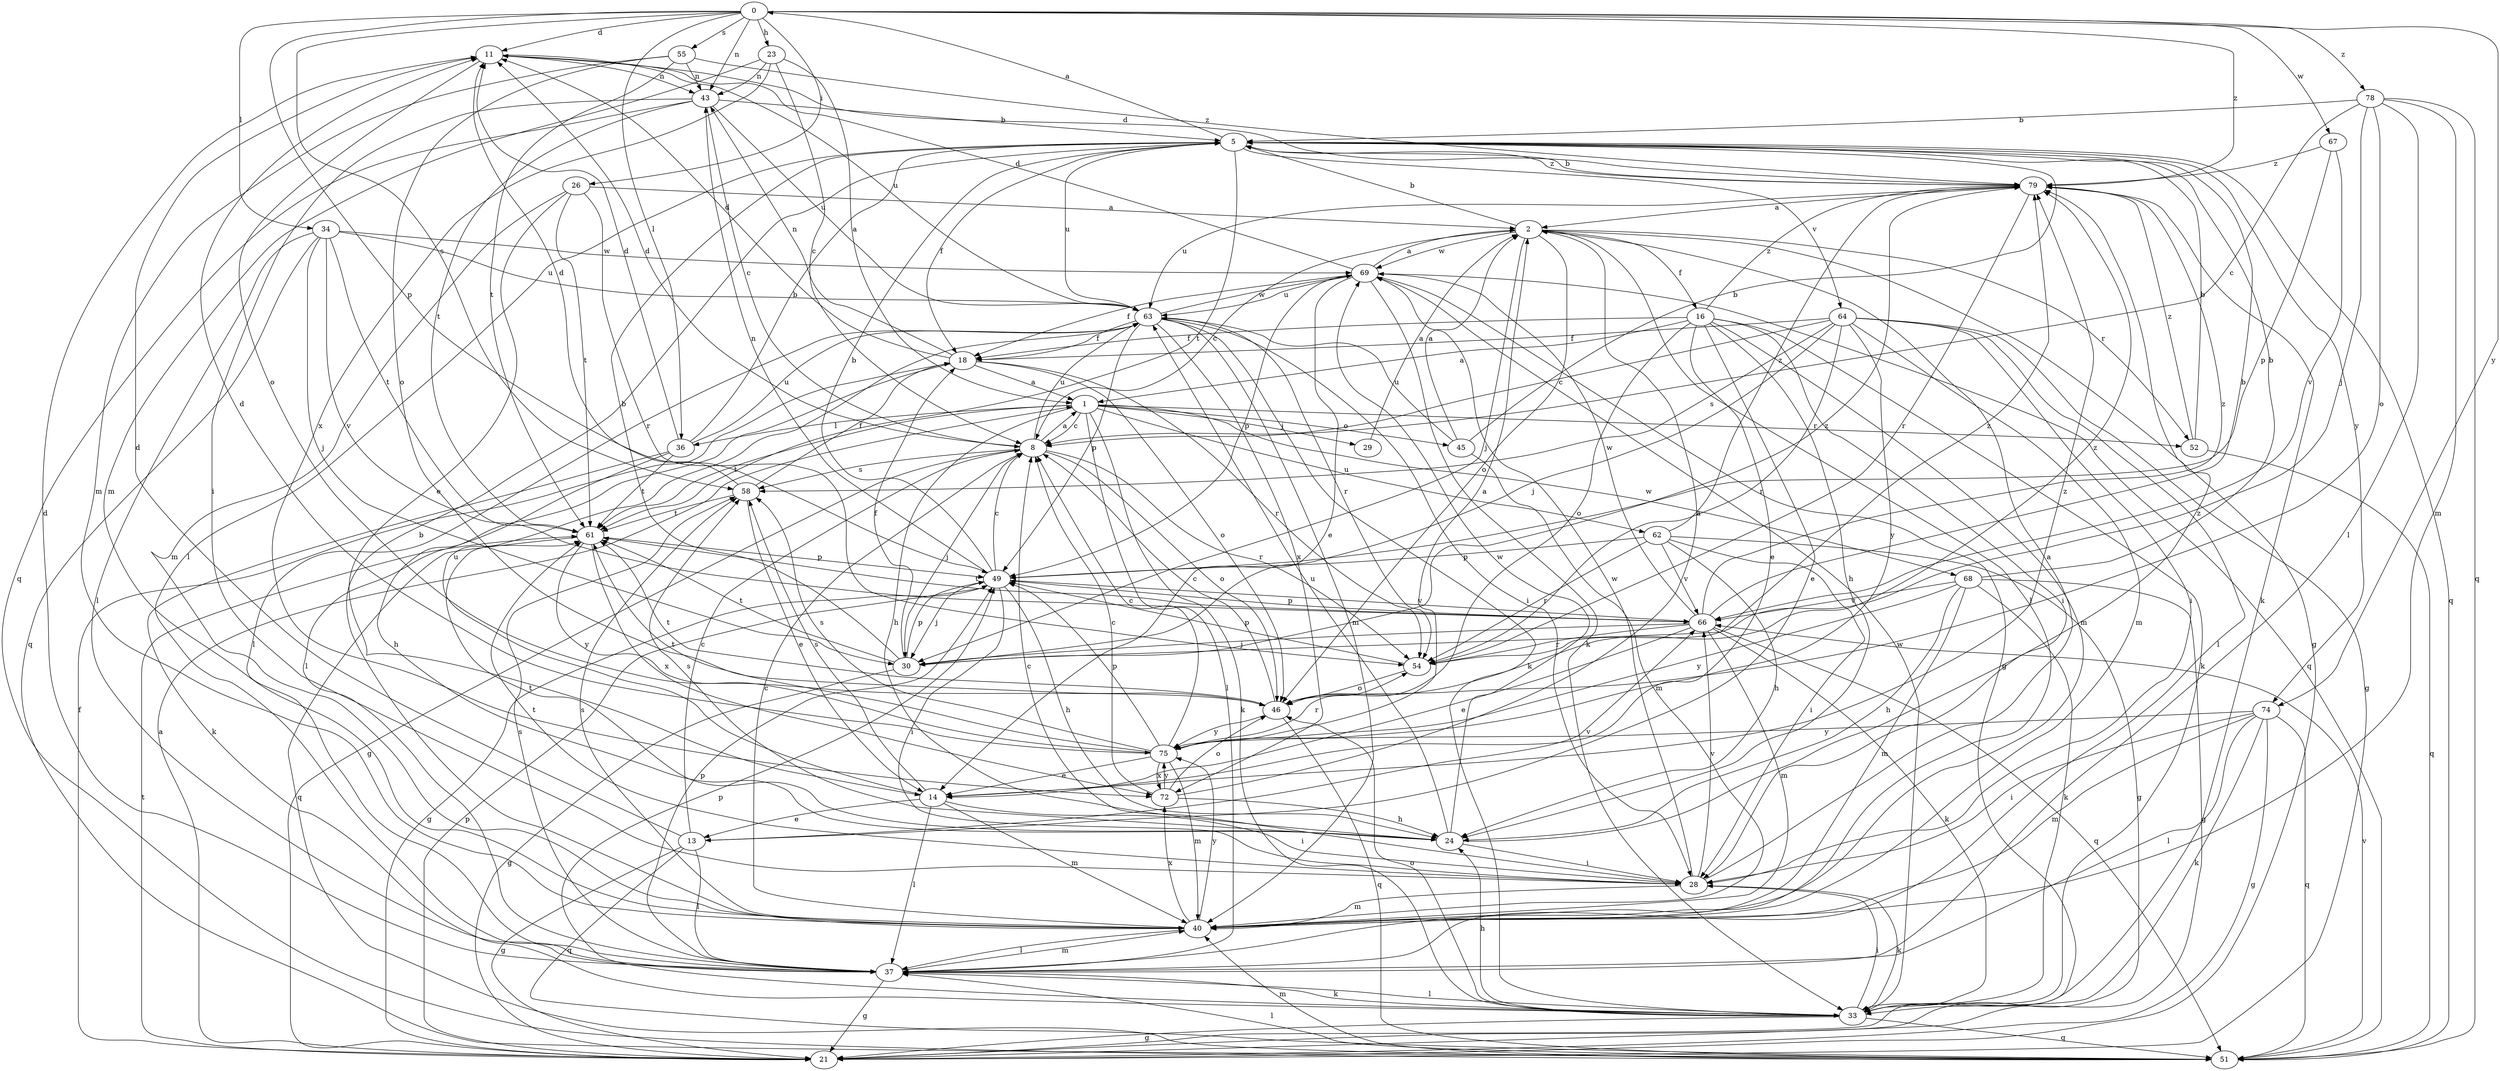strict digraph  {
0;
1;
2;
5;
8;
11;
13;
14;
16;
18;
21;
23;
24;
26;
28;
29;
30;
33;
34;
36;
37;
40;
43;
45;
46;
49;
51;
52;
54;
55;
58;
61;
62;
63;
64;
66;
67;
68;
69;
72;
74;
75;
78;
79;
0 -> 11  [label=d];
0 -> 23  [label=h];
0 -> 26  [label=i];
0 -> 34  [label=l];
0 -> 36  [label=l];
0 -> 43  [label=n];
0 -> 49  [label=p];
0 -> 55  [label=s];
0 -> 58  [label=s];
0 -> 67  [label=w];
0 -> 74  [label=y];
0 -> 78  [label=z];
0 -> 79  [label=z];
1 -> 8  [label=c];
1 -> 24  [label=h];
1 -> 29  [label=j];
1 -> 33  [label=k];
1 -> 36  [label=l];
1 -> 37  [label=l];
1 -> 45  [label=o];
1 -> 52  [label=r];
1 -> 61  [label=t];
1 -> 62  [label=u];
1 -> 68  [label=w];
2 -> 5  [label=b];
2 -> 8  [label=c];
2 -> 16  [label=f];
2 -> 21  [label=g];
2 -> 30  [label=j];
2 -> 37  [label=l];
2 -> 46  [label=o];
2 -> 52  [label=r];
2 -> 69  [label=w];
5 -> 0  [label=a];
5 -> 18  [label=f];
5 -> 37  [label=l];
5 -> 51  [label=q];
5 -> 61  [label=t];
5 -> 63  [label=u];
5 -> 64  [label=v];
5 -> 74  [label=y];
5 -> 79  [label=z];
8 -> 1  [label=a];
8 -> 11  [label=d];
8 -> 21  [label=g];
8 -> 30  [label=j];
8 -> 46  [label=o];
8 -> 54  [label=r];
8 -> 58  [label=s];
8 -> 63  [label=u];
11 -> 43  [label=n];
11 -> 46  [label=o];
11 -> 63  [label=u];
13 -> 8  [label=c];
13 -> 11  [label=d];
13 -> 21  [label=g];
13 -> 37  [label=l];
13 -> 51  [label=q];
13 -> 66  [label=v];
14 -> 13  [label=e];
14 -> 28  [label=i];
14 -> 37  [label=l];
14 -> 40  [label=m];
14 -> 58  [label=s];
14 -> 63  [label=u];
14 -> 79  [label=z];
16 -> 1  [label=a];
16 -> 13  [label=e];
16 -> 14  [label=e];
16 -> 18  [label=f];
16 -> 24  [label=h];
16 -> 28  [label=i];
16 -> 33  [label=k];
16 -> 40  [label=m];
16 -> 46  [label=o];
16 -> 79  [label=z];
18 -> 1  [label=a];
18 -> 11  [label=d];
18 -> 37  [label=l];
18 -> 43  [label=n];
18 -> 46  [label=o];
18 -> 54  [label=r];
21 -> 1  [label=a];
21 -> 18  [label=f];
21 -> 49  [label=p];
21 -> 61  [label=t];
23 -> 1  [label=a];
23 -> 8  [label=c];
23 -> 40  [label=m];
23 -> 43  [label=n];
23 -> 72  [label=x];
24 -> 28  [label=i];
24 -> 58  [label=s];
24 -> 61  [label=t];
24 -> 63  [label=u];
24 -> 69  [label=w];
24 -> 79  [label=z];
26 -> 2  [label=a];
26 -> 14  [label=e];
26 -> 40  [label=m];
26 -> 54  [label=r];
26 -> 61  [label=t];
28 -> 2  [label=a];
28 -> 8  [label=c];
28 -> 33  [label=k];
28 -> 40  [label=m];
28 -> 61  [label=t];
28 -> 66  [label=v];
28 -> 69  [label=w];
29 -> 2  [label=a];
30 -> 5  [label=b];
30 -> 18  [label=f];
30 -> 21  [label=g];
30 -> 49  [label=p];
30 -> 61  [label=t];
30 -> 79  [label=z];
33 -> 21  [label=g];
33 -> 24  [label=h];
33 -> 28  [label=i];
33 -> 37  [label=l];
33 -> 46  [label=o];
33 -> 49  [label=p];
33 -> 51  [label=q];
33 -> 69  [label=w];
34 -> 30  [label=j];
34 -> 37  [label=l];
34 -> 51  [label=q];
34 -> 61  [label=t];
34 -> 63  [label=u];
34 -> 66  [label=v];
34 -> 69  [label=w];
36 -> 5  [label=b];
36 -> 11  [label=d];
36 -> 24  [label=h];
36 -> 33  [label=k];
36 -> 61  [label=t];
36 -> 63  [label=u];
37 -> 11  [label=d];
37 -> 21  [label=g];
37 -> 33  [label=k];
37 -> 40  [label=m];
37 -> 49  [label=p];
37 -> 58  [label=s];
40 -> 5  [label=b];
40 -> 8  [label=c];
40 -> 37  [label=l];
40 -> 58  [label=s];
40 -> 72  [label=x];
40 -> 75  [label=y];
43 -> 5  [label=b];
43 -> 8  [label=c];
43 -> 28  [label=i];
43 -> 51  [label=q];
43 -> 61  [label=t];
43 -> 63  [label=u];
45 -> 2  [label=a];
45 -> 5  [label=b];
45 -> 40  [label=m];
45 -> 63  [label=u];
46 -> 8  [label=c];
46 -> 51  [label=q];
46 -> 61  [label=t];
46 -> 75  [label=y];
46 -> 79  [label=z];
49 -> 5  [label=b];
49 -> 8  [label=c];
49 -> 21  [label=g];
49 -> 24  [label=h];
49 -> 28  [label=i];
49 -> 30  [label=j];
49 -> 43  [label=n];
49 -> 66  [label=v];
51 -> 37  [label=l];
51 -> 40  [label=m];
51 -> 66  [label=v];
52 -> 5  [label=b];
52 -> 51  [label=q];
52 -> 79  [label=z];
54 -> 46  [label=o];
54 -> 49  [label=p];
54 -> 79  [label=z];
55 -> 40  [label=m];
55 -> 43  [label=n];
55 -> 46  [label=o];
55 -> 61  [label=t];
55 -> 79  [label=z];
58 -> 11  [label=d];
58 -> 14  [label=e];
58 -> 18  [label=f];
58 -> 61  [label=t];
61 -> 49  [label=p];
61 -> 51  [label=q];
61 -> 72  [label=x];
61 -> 75  [label=y];
62 -> 21  [label=g];
62 -> 24  [label=h];
62 -> 28  [label=i];
62 -> 49  [label=p];
62 -> 54  [label=r];
62 -> 66  [label=v];
62 -> 79  [label=z];
63 -> 18  [label=f];
63 -> 28  [label=i];
63 -> 33  [label=k];
63 -> 37  [label=l];
63 -> 40  [label=m];
63 -> 49  [label=p];
63 -> 54  [label=r];
63 -> 69  [label=w];
63 -> 72  [label=x];
64 -> 8  [label=c];
64 -> 18  [label=f];
64 -> 21  [label=g];
64 -> 28  [label=i];
64 -> 30  [label=j];
64 -> 37  [label=l];
64 -> 40  [label=m];
64 -> 54  [label=r];
64 -> 58  [label=s];
64 -> 75  [label=y];
66 -> 5  [label=b];
66 -> 14  [label=e];
66 -> 30  [label=j];
66 -> 33  [label=k];
66 -> 40  [label=m];
66 -> 49  [label=p];
66 -> 51  [label=q];
66 -> 54  [label=r];
66 -> 61  [label=t];
66 -> 69  [label=w];
66 -> 79  [label=z];
67 -> 49  [label=p];
67 -> 66  [label=v];
67 -> 79  [label=z];
68 -> 5  [label=b];
68 -> 21  [label=g];
68 -> 24  [label=h];
68 -> 33  [label=k];
68 -> 40  [label=m];
68 -> 66  [label=v];
68 -> 75  [label=y];
69 -> 2  [label=a];
69 -> 11  [label=d];
69 -> 14  [label=e];
69 -> 18  [label=f];
69 -> 21  [label=g];
69 -> 33  [label=k];
69 -> 49  [label=p];
69 -> 51  [label=q];
69 -> 63  [label=u];
72 -> 2  [label=a];
72 -> 8  [label=c];
72 -> 24  [label=h];
72 -> 46  [label=o];
72 -> 75  [label=y];
74 -> 21  [label=g];
74 -> 28  [label=i];
74 -> 33  [label=k];
74 -> 37  [label=l];
74 -> 40  [label=m];
74 -> 51  [label=q];
74 -> 75  [label=y];
75 -> 2  [label=a];
75 -> 8  [label=c];
75 -> 11  [label=d];
75 -> 14  [label=e];
75 -> 40  [label=m];
75 -> 49  [label=p];
75 -> 54  [label=r];
75 -> 58  [label=s];
75 -> 61  [label=t];
75 -> 72  [label=x];
78 -> 5  [label=b];
78 -> 8  [label=c];
78 -> 30  [label=j];
78 -> 37  [label=l];
78 -> 40  [label=m];
78 -> 46  [label=o];
78 -> 51  [label=q];
79 -> 2  [label=a];
79 -> 5  [label=b];
79 -> 11  [label=d];
79 -> 33  [label=k];
79 -> 54  [label=r];
79 -> 63  [label=u];
}
